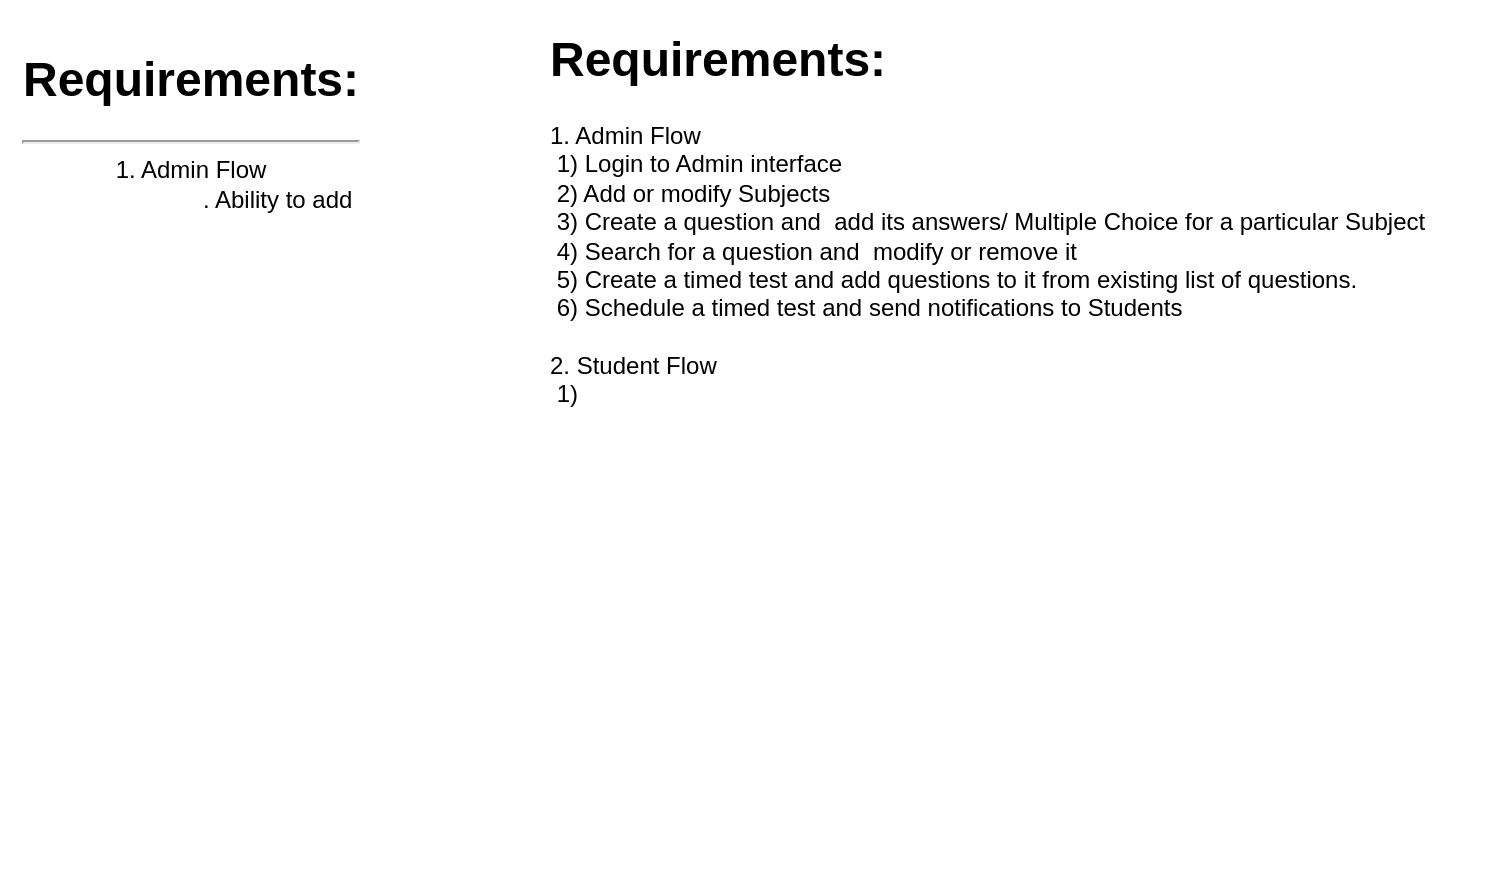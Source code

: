 <mxfile version="21.1.8" type="github">
  <diagram name="Requirements" id="MF8iuLMwMGwasEO-9yrZ">
    <mxGraphModel dx="1282" dy="782" grid="1" gridSize="10" guides="1" tooltips="1" connect="1" arrows="1" fold="1" page="1" pageScale="1" pageWidth="980" pageHeight="1390" math="0" shadow="0">
      <root>
        <mxCell id="0" />
        <mxCell id="1" parent="0" />
        <mxCell id="8Ul96H81zf3qTr5yMLvG-6" value="&lt;h1&gt;Requirements:&lt;/h1&gt;&lt;div&gt;&lt;hr id=&quot;null&quot;&gt;1. Admin Flow&lt;/div&gt;&lt;div style=&quot;text-align: right;&quot;&gt;. Ability to add&amp;nbsp;&lt;/div&gt;&lt;div&gt;&lt;br&gt;&lt;/div&gt;" style="text;html=1;align=center;verticalAlign=middle;resizable=0;points=[];autosize=1;strokeColor=none;fillColor=none;" vertex="1" parent="1">
          <mxGeometry width="190" height="130" as="geometry" />
        </mxCell>
        <mxCell id="8Ul96H81zf3qTr5yMLvG-8" value="&lt;h1&gt;Requirements:&lt;/h1&gt;&lt;div&gt;1. Admin Flow&lt;/div&gt;&lt;div&gt;&lt;span style=&quot;white-space: pre;&quot;&gt;	&lt;/span&gt;1)&amp;nbsp;Login to Admin interface&lt;br&gt;&lt;/div&gt;&lt;div&gt;&lt;span style=&quot;white-space: pre;&quot;&gt;	&lt;/span&gt;2) Add or modify Subjects&lt;br&gt;&lt;/div&gt;&lt;div&gt;&lt;span style=&quot;white-space: pre;&quot;&gt;	&lt;/span&gt;3) Create a question and&amp;nbsp; add its answers/ Multiple Choice for a particular Subject&lt;br&gt;&lt;/div&gt;&lt;div&gt;&lt;span style=&quot;white-space: pre;&quot;&gt;	&lt;/span&gt;4) Search for a question and&amp;nbsp; modify or remove it&lt;br&gt;&lt;/div&gt;&lt;div&gt;&lt;span style=&quot;white-space: pre;&quot;&gt;	&lt;/span&gt;5) Create a timed test and add questions to it from existing list of questions.&lt;br&gt;&lt;/div&gt;&lt;div&gt;&lt;span style=&quot;white-space: pre;&quot;&gt;	&lt;/span&gt;6) Schedule a timed test and send notifications to Students&lt;br&gt;&lt;/div&gt;&lt;div&gt;&lt;br&gt;&lt;/div&gt;&lt;div&gt;2. Student Flow&lt;/div&gt;&lt;div&gt;&lt;span style=&quot;white-space: pre;&quot;&gt;	&lt;/span&gt;1)&amp;nbsp;&lt;br&gt;&lt;/div&gt;&lt;div&gt;&lt;span style=&quot;white-space: pre;&quot;&gt;	&lt;/span&gt;&lt;br&gt;&lt;/div&gt;" style="text;html=1;strokeColor=none;fillColor=none;spacing=5;spacingTop=-20;whiteSpace=wrap;overflow=hidden;rounded=0;" vertex="1" parent="1">
          <mxGeometry x="270" y="10" width="480" height="430" as="geometry" />
        </mxCell>
      </root>
    </mxGraphModel>
  </diagram>
</mxfile>
